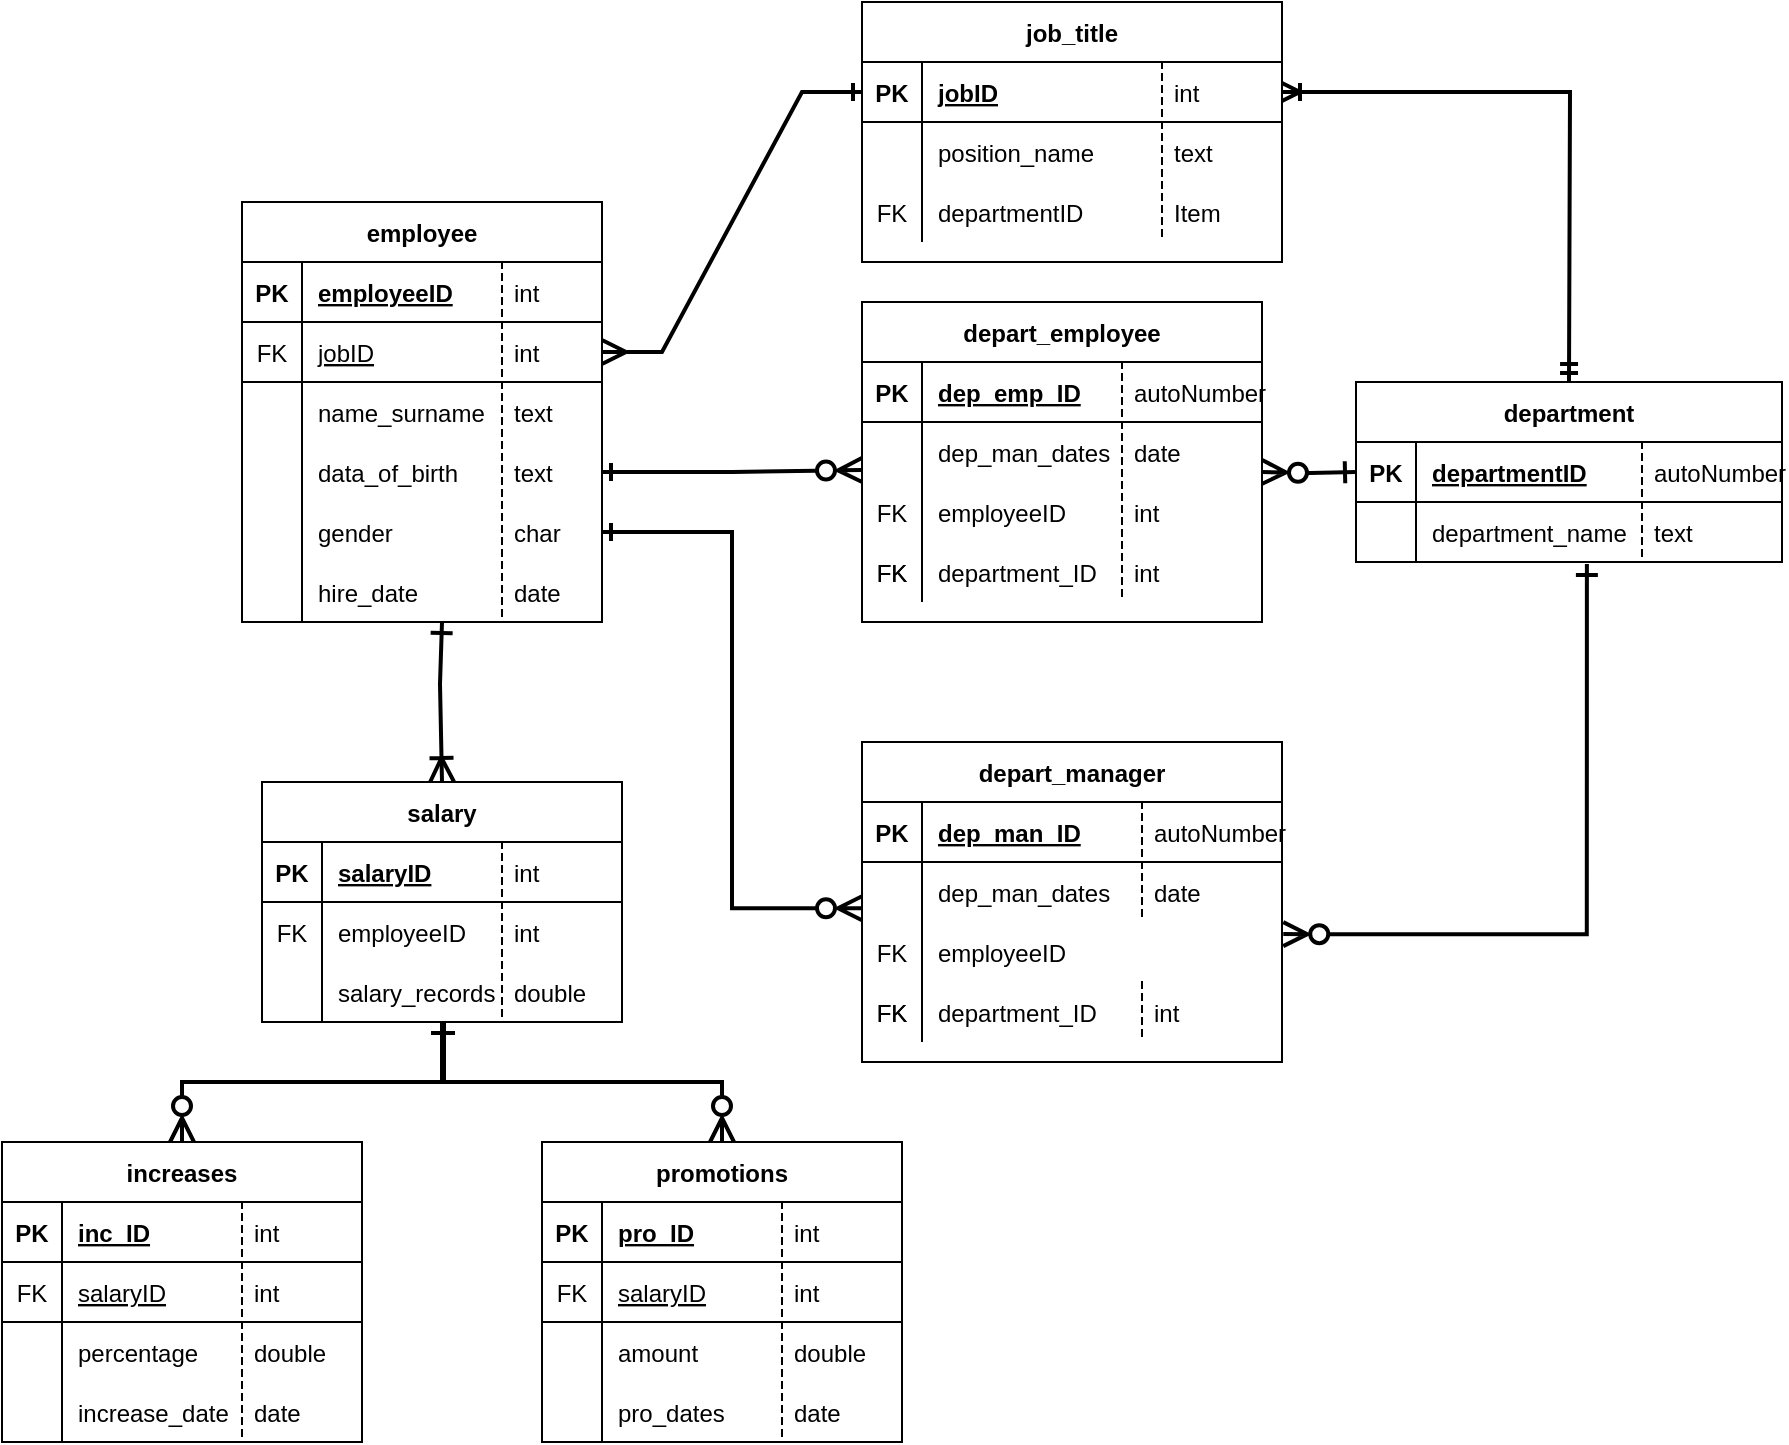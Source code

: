 <mxfile>
    <diagram id="n-MQ97pmm5PQN6BbaS0L" name="Page-1">
        <mxGraphModel dx="1883" dy="651" grid="1" gridSize="10" guides="1" tooltips="1" connect="1" arrows="1" fold="1" page="1" pageScale="1" pageWidth="827" pageHeight="1169" math="0" shadow="0">
            <root>
                <mxCell id="0"/>
                <mxCell id="1" parent="0"/>
                <mxCell id="utyhlfytZmCt74RXpOdd-1" value="department" style="shape=table;startSize=30;container=1;collapsible=1;childLayout=tableLayout;fixedRows=1;rowLines=0;fontStyle=1;align=center;resizeLast=1;" parent="1" vertex="1">
                    <mxGeometry x="637" y="340" width="213" height="90" as="geometry"/>
                </mxCell>
                <mxCell id="utyhlfytZmCt74RXpOdd-2" value="" style="shape=tableRow;horizontal=0;startSize=0;swimlaneHead=0;swimlaneBody=0;fillColor=none;collapsible=0;dropTarget=0;points=[[0,0.5],[1,0.5]];portConstraint=eastwest;top=0;left=0;right=0;bottom=1;" parent="utyhlfytZmCt74RXpOdd-1" vertex="1">
                    <mxGeometry y="30" width="213" height="30" as="geometry"/>
                </mxCell>
                <mxCell id="utyhlfytZmCt74RXpOdd-3" value="PK" style="shape=partialRectangle;connectable=0;fillColor=none;top=0;left=0;bottom=0;right=0;fontStyle=1;overflow=hidden;" parent="utyhlfytZmCt74RXpOdd-2" vertex="1">
                    <mxGeometry width="30" height="30" as="geometry">
                        <mxRectangle width="30" height="30" as="alternateBounds"/>
                    </mxGeometry>
                </mxCell>
                <mxCell id="utyhlfytZmCt74RXpOdd-4" value="departmentID" style="shape=partialRectangle;connectable=0;fillColor=none;top=0;left=0;bottom=0;right=0;align=left;spacingLeft=6;fontStyle=5;overflow=hidden;" parent="utyhlfytZmCt74RXpOdd-2" vertex="1">
                    <mxGeometry x="30" width="183" height="30" as="geometry">
                        <mxRectangle width="183" height="30" as="alternateBounds"/>
                    </mxGeometry>
                </mxCell>
                <mxCell id="utyhlfytZmCt74RXpOdd-5" value="" style="shape=tableRow;horizontal=0;startSize=0;swimlaneHead=0;swimlaneBody=0;fillColor=none;collapsible=0;dropTarget=0;points=[[0,0.5],[1,0.5]];portConstraint=eastwest;top=0;left=0;right=0;bottom=0;" parent="utyhlfytZmCt74RXpOdd-1" vertex="1">
                    <mxGeometry y="60" width="213" height="30" as="geometry"/>
                </mxCell>
                <mxCell id="utyhlfytZmCt74RXpOdd-6" value="" style="shape=partialRectangle;connectable=0;fillColor=none;top=0;left=0;bottom=0;right=0;editable=1;overflow=hidden;" parent="utyhlfytZmCt74RXpOdd-5" vertex="1">
                    <mxGeometry width="30" height="30" as="geometry">
                        <mxRectangle width="30" height="30" as="alternateBounds"/>
                    </mxGeometry>
                </mxCell>
                <mxCell id="utyhlfytZmCt74RXpOdd-7" value="department_name" style="shape=partialRectangle;connectable=0;fillColor=none;top=0;left=0;bottom=0;right=0;align=left;spacingLeft=6;overflow=hidden;" parent="utyhlfytZmCt74RXpOdd-5" vertex="1">
                    <mxGeometry x="30" width="183" height="30" as="geometry">
                        <mxRectangle width="183" height="30" as="alternateBounds"/>
                    </mxGeometry>
                </mxCell>
                <mxCell id="utyhlfytZmCt74RXpOdd-40" value="employee" style="shape=table;startSize=30;container=1;collapsible=1;childLayout=tableLayout;fixedRows=1;rowLines=0;fontStyle=1;align=center;resizeLast=1;" parent="1" vertex="1">
                    <mxGeometry x="80" y="250" width="180" height="210" as="geometry"/>
                </mxCell>
                <mxCell id="utyhlfytZmCt74RXpOdd-41" value="" style="shape=tableRow;horizontal=0;startSize=0;swimlaneHead=0;swimlaneBody=0;fillColor=none;collapsible=0;dropTarget=0;points=[[0,0.5],[1,0.5]];portConstraint=eastwest;top=0;left=0;right=0;bottom=1;" parent="utyhlfytZmCt74RXpOdd-40" vertex="1">
                    <mxGeometry y="30" width="180" height="30" as="geometry"/>
                </mxCell>
                <mxCell id="utyhlfytZmCt74RXpOdd-42" value="PK" style="shape=partialRectangle;connectable=0;fillColor=none;top=0;left=0;bottom=0;right=0;fontStyle=1;overflow=hidden;" parent="utyhlfytZmCt74RXpOdd-41" vertex="1">
                    <mxGeometry width="30" height="30" as="geometry">
                        <mxRectangle width="30" height="30" as="alternateBounds"/>
                    </mxGeometry>
                </mxCell>
                <mxCell id="utyhlfytZmCt74RXpOdd-43" value="employeeID" style="shape=partialRectangle;connectable=0;fillColor=none;top=0;left=0;bottom=0;right=0;align=left;spacingLeft=6;fontStyle=5;overflow=hidden;" parent="utyhlfytZmCt74RXpOdd-41" vertex="1">
                    <mxGeometry x="30" width="150" height="30" as="geometry">
                        <mxRectangle width="150" height="30" as="alternateBounds"/>
                    </mxGeometry>
                </mxCell>
                <mxCell id="utyhlfytZmCt74RXpOdd-89" value="" style="shape=tableRow;horizontal=0;startSize=0;swimlaneHead=0;swimlaneBody=0;fillColor=none;collapsible=0;dropTarget=0;points=[[0,0.5],[1,0.5]];portConstraint=eastwest;top=0;left=0;right=0;bottom=1;" parent="utyhlfytZmCt74RXpOdd-40" vertex="1">
                    <mxGeometry y="60" width="180" height="30" as="geometry"/>
                </mxCell>
                <mxCell id="utyhlfytZmCt74RXpOdd-90" value="FK" style="shape=partialRectangle;connectable=0;fillColor=none;top=0;left=0;bottom=0;right=0;fontStyle=0;overflow=hidden;strokeWidth=1;" parent="utyhlfytZmCt74RXpOdd-89" vertex="1">
                    <mxGeometry width="30" height="30" as="geometry">
                        <mxRectangle width="30" height="30" as="alternateBounds"/>
                    </mxGeometry>
                </mxCell>
                <mxCell id="utyhlfytZmCt74RXpOdd-91" value="jobID" style="shape=partialRectangle;connectable=0;fillColor=none;top=0;left=0;bottom=0;right=0;align=left;spacingLeft=6;fontStyle=4;overflow=hidden;" parent="utyhlfytZmCt74RXpOdd-89" vertex="1">
                    <mxGeometry x="30" width="150" height="30" as="geometry">
                        <mxRectangle width="150" height="30" as="alternateBounds"/>
                    </mxGeometry>
                </mxCell>
                <mxCell id="utyhlfytZmCt74RXpOdd-44" value="" style="shape=tableRow;horizontal=0;startSize=0;swimlaneHead=0;swimlaneBody=0;fillColor=none;collapsible=0;dropTarget=0;points=[[0,0.5],[1,0.5]];portConstraint=eastwest;top=0;left=0;right=0;bottom=0;" parent="utyhlfytZmCt74RXpOdd-40" vertex="1">
                    <mxGeometry y="90" width="180" height="30" as="geometry"/>
                </mxCell>
                <mxCell id="utyhlfytZmCt74RXpOdd-45" value="" style="shape=partialRectangle;connectable=0;fillColor=none;top=0;left=0;bottom=0;right=0;editable=1;overflow=hidden;" parent="utyhlfytZmCt74RXpOdd-44" vertex="1">
                    <mxGeometry width="30" height="30" as="geometry">
                        <mxRectangle width="30" height="30" as="alternateBounds"/>
                    </mxGeometry>
                </mxCell>
                <mxCell id="utyhlfytZmCt74RXpOdd-46" value="name_surname" style="shape=partialRectangle;connectable=0;fillColor=none;top=0;left=0;bottom=0;right=0;align=left;spacingLeft=6;overflow=hidden;" parent="utyhlfytZmCt74RXpOdd-44" vertex="1">
                    <mxGeometry x="30" width="150" height="30" as="geometry">
                        <mxRectangle width="150" height="30" as="alternateBounds"/>
                    </mxGeometry>
                </mxCell>
                <mxCell id="utyhlfytZmCt74RXpOdd-47" value="" style="shape=tableRow;horizontal=0;startSize=0;swimlaneHead=0;swimlaneBody=0;fillColor=none;collapsible=0;dropTarget=0;points=[[0,0.5],[1,0.5]];portConstraint=eastwest;top=0;left=0;right=0;bottom=0;" parent="utyhlfytZmCt74RXpOdd-40" vertex="1">
                    <mxGeometry y="120" width="180" height="30" as="geometry"/>
                </mxCell>
                <mxCell id="utyhlfytZmCt74RXpOdd-48" value="" style="shape=partialRectangle;connectable=0;fillColor=none;top=0;left=0;bottom=0;right=0;editable=1;overflow=hidden;" parent="utyhlfytZmCt74RXpOdd-47" vertex="1">
                    <mxGeometry width="30" height="30" as="geometry">
                        <mxRectangle width="30" height="30" as="alternateBounds"/>
                    </mxGeometry>
                </mxCell>
                <mxCell id="utyhlfytZmCt74RXpOdd-49" value="data_of_birth" style="shape=partialRectangle;connectable=0;fillColor=none;top=0;left=0;bottom=0;right=0;align=left;spacingLeft=6;overflow=hidden;" parent="utyhlfytZmCt74RXpOdd-47" vertex="1">
                    <mxGeometry x="30" width="150" height="30" as="geometry">
                        <mxRectangle width="150" height="30" as="alternateBounds"/>
                    </mxGeometry>
                </mxCell>
                <mxCell id="utyhlfytZmCt74RXpOdd-50" value="" style="shape=tableRow;horizontal=0;startSize=0;swimlaneHead=0;swimlaneBody=0;fillColor=none;collapsible=0;dropTarget=0;points=[[0,0.5],[1,0.5]];portConstraint=eastwest;top=0;left=0;right=0;bottom=0;" parent="utyhlfytZmCt74RXpOdd-40" vertex="1">
                    <mxGeometry y="150" width="180" height="30" as="geometry"/>
                </mxCell>
                <mxCell id="utyhlfytZmCt74RXpOdd-51" value="" style="shape=partialRectangle;connectable=0;fillColor=none;top=0;left=0;bottom=0;right=0;editable=1;overflow=hidden;" parent="utyhlfytZmCt74RXpOdd-50" vertex="1">
                    <mxGeometry width="30" height="30" as="geometry">
                        <mxRectangle width="30" height="30" as="alternateBounds"/>
                    </mxGeometry>
                </mxCell>
                <mxCell id="utyhlfytZmCt74RXpOdd-52" value="gender" style="shape=partialRectangle;connectable=0;fillColor=none;top=0;left=0;bottom=0;right=0;align=left;spacingLeft=6;overflow=hidden;" parent="utyhlfytZmCt74RXpOdd-50" vertex="1">
                    <mxGeometry x="30" width="150" height="30" as="geometry">
                        <mxRectangle width="150" height="30" as="alternateBounds"/>
                    </mxGeometry>
                </mxCell>
                <mxCell id="utyhlfytZmCt74RXpOdd-71" value="" style="shape=tableRow;horizontal=0;startSize=0;swimlaneHead=0;swimlaneBody=0;fillColor=none;collapsible=0;dropTarget=0;points=[[0,0.5],[1,0.5]];portConstraint=eastwest;top=0;left=0;right=0;bottom=0;" parent="utyhlfytZmCt74RXpOdd-40" vertex="1">
                    <mxGeometry y="180" width="180" height="30" as="geometry"/>
                </mxCell>
                <mxCell id="utyhlfytZmCt74RXpOdd-72" value="" style="shape=partialRectangle;connectable=0;fillColor=none;top=0;left=0;bottom=0;right=0;editable=1;overflow=hidden;" parent="utyhlfytZmCt74RXpOdd-71" vertex="1">
                    <mxGeometry width="30" height="30" as="geometry">
                        <mxRectangle width="30" height="30" as="alternateBounds"/>
                    </mxGeometry>
                </mxCell>
                <mxCell id="utyhlfytZmCt74RXpOdd-73" value="hire_date" style="shape=partialRectangle;connectable=0;fillColor=none;top=0;left=0;bottom=0;right=0;align=left;spacingLeft=6;overflow=hidden;" parent="utyhlfytZmCt74RXpOdd-71" vertex="1">
                    <mxGeometry x="30" width="150" height="30" as="geometry">
                        <mxRectangle width="150" height="30" as="alternateBounds"/>
                    </mxGeometry>
                </mxCell>
                <mxCell id="utyhlfytZmCt74RXpOdd-53" value="job_title" style="shape=table;startSize=30;container=1;collapsible=1;childLayout=tableLayout;fixedRows=1;rowLines=0;fontStyle=1;align=center;resizeLast=1;" parent="1" vertex="1">
                    <mxGeometry x="390" y="150" width="210" height="130" as="geometry"/>
                </mxCell>
                <mxCell id="utyhlfytZmCt74RXpOdd-54" value="" style="shape=tableRow;horizontal=0;startSize=0;swimlaneHead=0;swimlaneBody=0;fillColor=none;collapsible=0;dropTarget=0;points=[[0,0.5],[1,0.5]];portConstraint=eastwest;top=0;left=0;right=0;bottom=1;" parent="utyhlfytZmCt74RXpOdd-53" vertex="1">
                    <mxGeometry y="30" width="210" height="30" as="geometry"/>
                </mxCell>
                <mxCell id="utyhlfytZmCt74RXpOdd-55" value="PK" style="shape=partialRectangle;connectable=0;fillColor=none;top=0;left=0;bottom=0;right=0;fontStyle=1;overflow=hidden;" parent="utyhlfytZmCt74RXpOdd-54" vertex="1">
                    <mxGeometry width="30" height="30" as="geometry">
                        <mxRectangle width="30" height="30" as="alternateBounds"/>
                    </mxGeometry>
                </mxCell>
                <mxCell id="utyhlfytZmCt74RXpOdd-56" value="jobID" style="shape=partialRectangle;connectable=0;fillColor=none;top=0;left=0;bottom=0;right=0;align=left;spacingLeft=6;fontStyle=5;overflow=hidden;" parent="utyhlfytZmCt74RXpOdd-54" vertex="1">
                    <mxGeometry x="30" width="180" height="30" as="geometry">
                        <mxRectangle width="180" height="30" as="alternateBounds"/>
                    </mxGeometry>
                </mxCell>
                <mxCell id="utyhlfytZmCt74RXpOdd-57" value="" style="shape=tableRow;horizontal=0;startSize=0;swimlaneHead=0;swimlaneBody=0;fillColor=none;collapsible=0;dropTarget=0;points=[[0,0.5],[1,0.5]];portConstraint=eastwest;top=0;left=0;right=0;bottom=0;" parent="utyhlfytZmCt74RXpOdd-53" vertex="1">
                    <mxGeometry y="60" width="210" height="30" as="geometry"/>
                </mxCell>
                <mxCell id="utyhlfytZmCt74RXpOdd-58" value="" style="shape=partialRectangle;connectable=0;fillColor=none;top=0;left=0;bottom=0;right=0;editable=1;overflow=hidden;" parent="utyhlfytZmCt74RXpOdd-57" vertex="1">
                    <mxGeometry width="30" height="30" as="geometry">
                        <mxRectangle width="30" height="30" as="alternateBounds"/>
                    </mxGeometry>
                </mxCell>
                <mxCell id="utyhlfytZmCt74RXpOdd-59" value="position_name" style="shape=partialRectangle;connectable=0;fillColor=none;top=0;left=0;bottom=0;right=0;align=left;spacingLeft=6;overflow=hidden;" parent="utyhlfytZmCt74RXpOdd-57" vertex="1">
                    <mxGeometry x="30" width="180" height="30" as="geometry">
                        <mxRectangle width="180" height="30" as="alternateBounds"/>
                    </mxGeometry>
                </mxCell>
                <mxCell id="33" value="" style="shape=partialRectangle;collapsible=0;dropTarget=0;pointerEvents=0;fillColor=none;top=0;left=0;bottom=0;right=0;points=[[0,0.5],[1,0.5]];portConstraint=eastwest;" vertex="1" parent="utyhlfytZmCt74RXpOdd-53">
                    <mxGeometry y="90" width="210" height="30" as="geometry"/>
                </mxCell>
                <mxCell id="34" value="FK" style="shape=partialRectangle;connectable=0;fillColor=none;top=0;left=0;bottom=0;right=0;fontStyle=0;overflow=hidden;" vertex="1" parent="33">
                    <mxGeometry width="30" height="30" as="geometry">
                        <mxRectangle width="30" height="30" as="alternateBounds"/>
                    </mxGeometry>
                </mxCell>
                <mxCell id="35" value="departmentID" style="shape=partialRectangle;connectable=0;fillColor=none;top=0;left=0;bottom=0;right=0;align=left;spacingLeft=6;fontStyle=0;overflow=hidden;" vertex="1" parent="33">
                    <mxGeometry x="30" width="180" height="30" as="geometry">
                        <mxRectangle width="180" height="30" as="alternateBounds"/>
                    </mxGeometry>
                </mxCell>
                <mxCell id="utyhlfytZmCt74RXpOdd-87" value="" style="edgeStyle=entityRelationEdgeStyle;fontSize=12;html=1;endArrow=ERmany;rounded=0;exitX=0;exitY=0.5;exitDx=0;exitDy=0;strokeWidth=2;endSize=9;entryX=1;entryY=0.5;entryDx=0;entryDy=0;startArrow=ERone;startFill=0;" parent="1" source="utyhlfytZmCt74RXpOdd-54" target="utyhlfytZmCt74RXpOdd-89" edge="1">
                    <mxGeometry width="100" height="100" relative="1" as="geometry">
                        <mxPoint x="290" y="480" as="sourcePoint"/>
                        <mxPoint x="370" y="420" as="targetPoint"/>
                    </mxGeometry>
                </mxCell>
                <mxCell id="utyhlfytZmCt74RXpOdd-95" style="edgeStyle=orthogonalEdgeStyle;rounded=0;orthogonalLoop=1;jettySize=auto;html=1;exitX=1.003;exitY=0.202;exitDx=0;exitDy=0;entryX=0.542;entryY=1.033;entryDx=0;entryDy=0;entryPerimeter=0;strokeWidth=2;startArrow=ERzeroToMany;startFill=0;endArrow=ERone;endFill=0;endSize=8;targetPerimeterSpacing=4;sourcePerimeterSpacing=3;startSize=9;exitPerimeter=0;" parent="1" source="utyhlfytZmCt74RXpOdd-37" target="utyhlfytZmCt74RXpOdd-5" edge="1">
                    <mxGeometry relative="1" as="geometry">
                        <mxPoint x="600.0" y="625" as="sourcePoint"/>
                    </mxGeometry>
                </mxCell>
                <mxCell id="utyhlfytZmCt74RXpOdd-96" style="edgeStyle=orthogonalEdgeStyle;rounded=0;orthogonalLoop=1;jettySize=auto;html=1;exitX=1;exitY=0.5;exitDx=0;exitDy=0;entryX=0;entryY=0.771;entryDx=0;entryDy=0;strokeWidth=2;startArrow=ERone;startFill=0;endArrow=ERzeroToMany;endFill=0;endSize=9;entryPerimeter=0;" parent="1" source="utyhlfytZmCt74RXpOdd-50" target="utyhlfytZmCt74RXpOdd-31" edge="1">
                    <mxGeometry relative="1" as="geometry">
                        <mxPoint x="390" y="625" as="targetPoint"/>
                    </mxGeometry>
                </mxCell>
                <mxCell id="utyhlfytZmCt74RXpOdd-97" value="" style="group" parent="1" vertex="1" connectable="0">
                    <mxGeometry x="390" y="520" width="210" height="190" as="geometry"/>
                </mxCell>
                <mxCell id="utyhlfytZmCt74RXpOdd-27" value="depart_manager" style="shape=table;startSize=30;container=1;collapsible=1;childLayout=tableLayout;fixedRows=1;rowLines=0;fontStyle=1;align=center;resizeLast=1;" parent="utyhlfytZmCt74RXpOdd-97" vertex="1">
                    <mxGeometry width="210" height="160" as="geometry"/>
                </mxCell>
                <mxCell id="utyhlfytZmCt74RXpOdd-28" value="" style="shape=tableRow;horizontal=0;startSize=0;swimlaneHead=0;swimlaneBody=0;fillColor=none;collapsible=0;dropTarget=0;points=[[0,0.5],[1,0.5]];portConstraint=eastwest;top=0;left=0;right=0;bottom=1;" parent="utyhlfytZmCt74RXpOdd-27" vertex="1">
                    <mxGeometry y="30" width="210" height="30" as="geometry"/>
                </mxCell>
                <mxCell id="utyhlfytZmCt74RXpOdd-29" value="PK" style="shape=partialRectangle;connectable=0;fillColor=none;top=0;left=0;bottom=0;right=0;fontStyle=1;overflow=hidden;" parent="utyhlfytZmCt74RXpOdd-28" vertex="1">
                    <mxGeometry width="30" height="30" as="geometry">
                        <mxRectangle width="30" height="30" as="alternateBounds"/>
                    </mxGeometry>
                </mxCell>
                <mxCell id="utyhlfytZmCt74RXpOdd-30" value="dep_man_ID" style="shape=partialRectangle;connectable=0;fillColor=none;top=0;left=0;bottom=0;right=0;align=left;spacingLeft=6;fontStyle=5;overflow=hidden;" parent="utyhlfytZmCt74RXpOdd-28" vertex="1">
                    <mxGeometry x="30" width="180" height="30" as="geometry">
                        <mxRectangle width="180" height="30" as="alternateBounds"/>
                    </mxGeometry>
                </mxCell>
                <mxCell id="utyhlfytZmCt74RXpOdd-31" value="" style="shape=tableRow;horizontal=0;startSize=0;swimlaneHead=0;swimlaneBody=0;fillColor=none;collapsible=0;dropTarget=0;points=[[0,0.5],[1,0.5]];portConstraint=eastwest;top=0;left=0;right=0;bottom=0;" parent="utyhlfytZmCt74RXpOdd-27" vertex="1">
                    <mxGeometry y="60" width="210" height="30" as="geometry"/>
                </mxCell>
                <mxCell id="utyhlfytZmCt74RXpOdd-32" value="" style="shape=partialRectangle;connectable=0;fillColor=none;top=0;left=0;bottom=0;right=0;editable=1;overflow=hidden;" parent="utyhlfytZmCt74RXpOdd-31" vertex="1">
                    <mxGeometry width="30" height="30" as="geometry">
                        <mxRectangle width="30" height="30" as="alternateBounds"/>
                    </mxGeometry>
                </mxCell>
                <mxCell id="utyhlfytZmCt74RXpOdd-33" value="dep_man_dates" style="shape=partialRectangle;connectable=0;fillColor=none;top=0;left=0;bottom=0;right=0;align=left;spacingLeft=6;overflow=hidden;" parent="utyhlfytZmCt74RXpOdd-31" vertex="1">
                    <mxGeometry x="30" width="180" height="30" as="geometry">
                        <mxRectangle width="180" height="30" as="alternateBounds"/>
                    </mxGeometry>
                </mxCell>
                <mxCell id="utyhlfytZmCt74RXpOdd-37" value="" style="shape=tableRow;horizontal=0;startSize=0;swimlaneHead=0;swimlaneBody=0;fillColor=none;collapsible=0;dropTarget=0;points=[[0,0.5],[1,0.5]];portConstraint=eastwest;top=0;left=0;right=0;bottom=0;" parent="utyhlfytZmCt74RXpOdd-27" vertex="1">
                    <mxGeometry y="90" width="210" height="30" as="geometry"/>
                </mxCell>
                <mxCell id="utyhlfytZmCt74RXpOdd-38" value="" style="shape=partialRectangle;connectable=0;fillColor=none;top=0;left=0;bottom=0;right=0;editable=1;overflow=hidden;" parent="utyhlfytZmCt74RXpOdd-37" vertex="1">
                    <mxGeometry width="30" height="30" as="geometry">
                        <mxRectangle width="30" height="30" as="alternateBounds"/>
                    </mxGeometry>
                </mxCell>
                <mxCell id="utyhlfytZmCt74RXpOdd-39" value="employeeID" style="shape=partialRectangle;connectable=0;fillColor=none;top=0;left=0;bottom=0;right=0;align=left;spacingLeft=6;overflow=hidden;" parent="utyhlfytZmCt74RXpOdd-37" vertex="1">
                    <mxGeometry x="30" width="180" height="30" as="geometry">
                        <mxRectangle width="180" height="30" as="alternateBounds"/>
                    </mxGeometry>
                </mxCell>
                <mxCell id="utyhlfytZmCt74RXpOdd-79" value="" style="shape=tableRow;horizontal=0;startSize=0;swimlaneHead=0;swimlaneBody=0;fillColor=none;collapsible=0;dropTarget=0;points=[[0,0.5],[1,0.5]];portConstraint=eastwest;top=0;left=0;right=0;bottom=0;" parent="utyhlfytZmCt74RXpOdd-27" vertex="1">
                    <mxGeometry y="120" width="210" height="30" as="geometry"/>
                </mxCell>
                <mxCell id="utyhlfytZmCt74RXpOdd-80" value="FK" style="shape=partialRectangle;connectable=0;fillColor=none;top=0;left=0;bottom=0;right=0;fontStyle=0;overflow=hidden;" parent="utyhlfytZmCt74RXpOdd-79" vertex="1">
                    <mxGeometry width="30" height="30" as="geometry">
                        <mxRectangle width="30" height="30" as="alternateBounds"/>
                    </mxGeometry>
                </mxCell>
                <mxCell id="utyhlfytZmCt74RXpOdd-81" value="department_ID" style="shape=partialRectangle;connectable=0;fillColor=none;top=0;left=0;bottom=0;right=0;align=left;spacingLeft=6;fontStyle=0;overflow=hidden;" parent="utyhlfytZmCt74RXpOdd-79" vertex="1">
                    <mxGeometry x="30" width="180" height="30" as="geometry">
                        <mxRectangle width="180" height="30" as="alternateBounds"/>
                    </mxGeometry>
                </mxCell>
                <mxCell id="utyhlfytZmCt74RXpOdd-82" value="FK" style="shape=partialRectangle;connectable=0;fillColor=none;top=0;left=0;bottom=0;right=0;fontStyle=0;overflow=hidden;" parent="utyhlfytZmCt74RXpOdd-97" vertex="1">
                    <mxGeometry y="120" width="30" height="30" as="geometry">
                        <mxRectangle width="30" height="30" as="alternateBounds"/>
                    </mxGeometry>
                </mxCell>
                <mxCell id="utyhlfytZmCt74RXpOdd-83" value="FK" style="shape=partialRectangle;connectable=0;fillColor=none;top=0;left=0;bottom=0;right=0;fontStyle=0;overflow=hidden;" parent="utyhlfytZmCt74RXpOdd-97" vertex="1">
                    <mxGeometry y="90" width="30" height="30" as="geometry">
                        <mxRectangle width="30" height="30" as="alternateBounds"/>
                    </mxGeometry>
                </mxCell>
                <mxCell id="56" value="date" style="shape=partialRectangle;fillColor=none;align=left;verticalAlign=middle;strokeColor=none;spacingLeft=34;rotatable=0;points=[[0,0.5],[1,0.5]];portConstraint=eastwest;dropTarget=0;" vertex="1" parent="utyhlfytZmCt74RXpOdd-97">
                    <mxGeometry x="110" y="60" width="90" height="30" as="geometry"/>
                </mxCell>
                <mxCell id="57" value="" style="shape=partialRectangle;top=0;left=0;bottom=0;fillColor=none;stokeWidth=1;dashed=1;align=left;verticalAlign=middle;spacingLeft=4;spacingRight=4;overflow=hidden;rotatable=0;points=[];portConstraint=eastwest;part=1;" vertex="1" connectable="0" parent="56">
                    <mxGeometry width="30" height="30" as="geometry"/>
                </mxCell>
                <mxCell id="60" value="int" style="shape=partialRectangle;fillColor=none;align=left;verticalAlign=middle;strokeColor=none;spacingLeft=34;rotatable=0;points=[[0,0.5],[1,0.5]];portConstraint=eastwest;dropTarget=0;" vertex="1" parent="utyhlfytZmCt74RXpOdd-97">
                    <mxGeometry x="110" y="120" width="90" height="30" as="geometry"/>
                </mxCell>
                <mxCell id="61" value="" style="shape=partialRectangle;top=0;left=0;bottom=0;fillColor=none;stokeWidth=1;dashed=1;align=left;verticalAlign=middle;spacingLeft=4;spacingRight=4;overflow=hidden;rotatable=0;points=[];portConstraint=eastwest;part=1;" vertex="1" connectable="0" parent="60">
                    <mxGeometry width="30" height="30" as="geometry"/>
                </mxCell>
                <mxCell id="54" value="autoNumber" style="shape=partialRectangle;fillColor=none;align=left;verticalAlign=middle;strokeColor=none;spacingLeft=34;rotatable=0;points=[[0,0.5],[1,0.5]];portConstraint=eastwest;dropTarget=0;" vertex="1" parent="utyhlfytZmCt74RXpOdd-97">
                    <mxGeometry x="110" y="30" width="90" height="30" as="geometry"/>
                </mxCell>
                <mxCell id="55" value="" style="shape=partialRectangle;top=0;left=0;bottom=0;fillColor=none;stokeWidth=1;dashed=1;align=left;verticalAlign=middle;spacingLeft=4;spacingRight=4;overflow=hidden;rotatable=0;points=[];portConstraint=eastwest;part=1;" vertex="1" connectable="0" parent="54">
                    <mxGeometry width="30" height="30" as="geometry"/>
                </mxCell>
                <mxCell id="utyhlfytZmCt74RXpOdd-102" value="salary" style="shape=table;startSize=30;container=1;collapsible=1;childLayout=tableLayout;fixedRows=1;rowLines=0;fontStyle=1;align=center;resizeLast=1;" parent="1" vertex="1">
                    <mxGeometry x="90" y="540" width="180" height="120" as="geometry"/>
                </mxCell>
                <mxCell id="utyhlfytZmCt74RXpOdd-103" value="" style="shape=tableRow;horizontal=0;startSize=0;swimlaneHead=0;swimlaneBody=0;fillColor=none;collapsible=0;dropTarget=0;points=[[0,0.5],[1,0.5]];portConstraint=eastwest;top=0;left=0;right=0;bottom=1;" parent="utyhlfytZmCt74RXpOdd-102" vertex="1">
                    <mxGeometry y="30" width="180" height="30" as="geometry"/>
                </mxCell>
                <mxCell id="utyhlfytZmCt74RXpOdd-104" value="PK" style="shape=partialRectangle;connectable=0;fillColor=none;top=0;left=0;bottom=0;right=0;fontStyle=1;overflow=hidden;" parent="utyhlfytZmCt74RXpOdd-103" vertex="1">
                    <mxGeometry width="30" height="30" as="geometry">
                        <mxRectangle width="30" height="30" as="alternateBounds"/>
                    </mxGeometry>
                </mxCell>
                <mxCell id="utyhlfytZmCt74RXpOdd-105" value="salaryID" style="shape=partialRectangle;connectable=0;fillColor=none;top=0;left=0;bottom=0;right=0;align=left;spacingLeft=6;fontStyle=5;overflow=hidden;" parent="utyhlfytZmCt74RXpOdd-103" vertex="1">
                    <mxGeometry x="30" width="150" height="30" as="geometry">
                        <mxRectangle width="150" height="30" as="alternateBounds"/>
                    </mxGeometry>
                </mxCell>
                <mxCell id="48NHSg1GaEveMZgFuzJw-2" value="" style="shape=tableRow;horizontal=0;startSize=0;swimlaneHead=0;swimlaneBody=0;fillColor=none;collapsible=0;dropTarget=0;points=[[0,0.5],[1,0.5]];portConstraint=eastwest;top=0;left=0;right=0;bottom=0;strokeWidth=1;" parent="utyhlfytZmCt74RXpOdd-102" vertex="1">
                    <mxGeometry y="60" width="180" height="30" as="geometry"/>
                </mxCell>
                <mxCell id="48NHSg1GaEveMZgFuzJw-3" value="FK" style="shape=partialRectangle;connectable=0;fillColor=none;top=0;left=0;bottom=0;right=0;fontStyle=0;overflow=hidden;strokeWidth=1;" parent="48NHSg1GaEveMZgFuzJw-2" vertex="1">
                    <mxGeometry width="30" height="30" as="geometry">
                        <mxRectangle width="30" height="30" as="alternateBounds"/>
                    </mxGeometry>
                </mxCell>
                <mxCell id="48NHSg1GaEveMZgFuzJw-4" value="employeeID" style="shape=partialRectangle;connectable=0;fillColor=none;top=0;left=0;bottom=0;right=0;align=left;spacingLeft=6;fontStyle=0;overflow=hidden;strokeWidth=1;" parent="48NHSg1GaEveMZgFuzJw-2" vertex="1">
                    <mxGeometry x="30" width="150" height="30" as="geometry">
                        <mxRectangle width="150" height="30" as="alternateBounds"/>
                    </mxGeometry>
                </mxCell>
                <mxCell id="utyhlfytZmCt74RXpOdd-106" value="" style="shape=tableRow;horizontal=0;startSize=0;swimlaneHead=0;swimlaneBody=0;fillColor=none;collapsible=0;dropTarget=0;points=[[0,0.5],[1,0.5]];portConstraint=eastwest;top=0;left=0;right=0;bottom=0;" parent="utyhlfytZmCt74RXpOdd-102" vertex="1">
                    <mxGeometry y="90" width="180" height="30" as="geometry"/>
                </mxCell>
                <mxCell id="utyhlfytZmCt74RXpOdd-107" value="" style="shape=partialRectangle;connectable=0;fillColor=none;top=0;left=0;bottom=0;right=0;editable=1;overflow=hidden;" parent="utyhlfytZmCt74RXpOdd-106" vertex="1">
                    <mxGeometry width="30" height="30" as="geometry">
                        <mxRectangle width="30" height="30" as="alternateBounds"/>
                    </mxGeometry>
                </mxCell>
                <mxCell id="utyhlfytZmCt74RXpOdd-108" value="salary_records" style="shape=partialRectangle;connectable=0;fillColor=none;top=0;left=0;bottom=0;right=0;align=left;spacingLeft=6;overflow=hidden;" parent="utyhlfytZmCt74RXpOdd-106" vertex="1">
                    <mxGeometry x="30" width="150" height="30" as="geometry">
                        <mxRectangle width="150" height="30" as="alternateBounds"/>
                    </mxGeometry>
                </mxCell>
                <mxCell id="utyhlfytZmCt74RXpOdd-109" value="increases" style="shape=table;startSize=30;container=1;collapsible=1;childLayout=tableLayout;fixedRows=1;rowLines=0;fontStyle=1;align=center;resizeLast=1;" parent="1" vertex="1">
                    <mxGeometry x="-40" y="720" width="180" height="150" as="geometry"/>
                </mxCell>
                <mxCell id="utyhlfytZmCt74RXpOdd-128" value="" style="shape=tableRow;horizontal=0;startSize=0;swimlaneHead=0;swimlaneBody=0;fillColor=none;collapsible=0;dropTarget=0;points=[[0,0.5],[1,0.5]];portConstraint=eastwest;top=0;left=0;right=0;bottom=1;strokeWidth=1;" parent="utyhlfytZmCt74RXpOdd-109" vertex="1">
                    <mxGeometry y="30" width="180" height="30" as="geometry"/>
                </mxCell>
                <mxCell id="utyhlfytZmCt74RXpOdd-129" value="PK" style="shape=partialRectangle;connectable=0;fillColor=none;top=0;left=0;bottom=0;right=0;fontStyle=1;overflow=hidden;strokeWidth=1;" parent="utyhlfytZmCt74RXpOdd-128" vertex="1">
                    <mxGeometry width="30" height="30" as="geometry">
                        <mxRectangle width="30" height="30" as="alternateBounds"/>
                    </mxGeometry>
                </mxCell>
                <mxCell id="utyhlfytZmCt74RXpOdd-130" value="inc_ID" style="shape=partialRectangle;connectable=0;fillColor=none;top=0;left=0;bottom=0;right=0;align=left;spacingLeft=6;fontStyle=5;overflow=hidden;strokeWidth=1;" parent="utyhlfytZmCt74RXpOdd-128" vertex="1">
                    <mxGeometry x="30" width="150" height="30" as="geometry">
                        <mxRectangle width="150" height="30" as="alternateBounds"/>
                    </mxGeometry>
                </mxCell>
                <mxCell id="utyhlfytZmCt74RXpOdd-110" value="" style="shape=tableRow;horizontal=0;startSize=0;swimlaneHead=0;swimlaneBody=0;fillColor=none;collapsible=0;dropTarget=0;points=[[0,0.5],[1,0.5]];portConstraint=eastwest;top=0;left=0;right=0;bottom=1;" parent="utyhlfytZmCt74RXpOdd-109" vertex="1">
                    <mxGeometry y="60" width="180" height="30" as="geometry"/>
                </mxCell>
                <mxCell id="utyhlfytZmCt74RXpOdd-111" value="FK" style="shape=partialRectangle;connectable=0;fillColor=none;top=0;left=0;bottom=0;right=0;fontStyle=0;overflow=hidden;" parent="utyhlfytZmCt74RXpOdd-110" vertex="1">
                    <mxGeometry width="30" height="30" as="geometry">
                        <mxRectangle width="30" height="30" as="alternateBounds"/>
                    </mxGeometry>
                </mxCell>
                <mxCell id="utyhlfytZmCt74RXpOdd-112" value="salaryID" style="shape=partialRectangle;connectable=0;fillColor=none;top=0;left=0;bottom=0;right=0;align=left;spacingLeft=6;fontStyle=4;overflow=hidden;" parent="utyhlfytZmCt74RXpOdd-110" vertex="1">
                    <mxGeometry x="30" width="150" height="30" as="geometry">
                        <mxRectangle width="150" height="30" as="alternateBounds"/>
                    </mxGeometry>
                </mxCell>
                <mxCell id="48NHSg1GaEveMZgFuzJw-5" value="" style="shape=tableRow;horizontal=0;startSize=0;swimlaneHead=0;swimlaneBody=0;fillColor=none;collapsible=0;dropTarget=0;points=[[0,0.5],[1,0.5]];portConstraint=eastwest;top=0;left=0;right=0;bottom=0;strokeWidth=1;" parent="utyhlfytZmCt74RXpOdd-109" vertex="1">
                    <mxGeometry y="90" width="180" height="30" as="geometry"/>
                </mxCell>
                <mxCell id="48NHSg1GaEveMZgFuzJw-6" value="" style="shape=partialRectangle;connectable=0;fillColor=none;top=0;left=0;bottom=0;right=0;editable=1;overflow=hidden;strokeWidth=1;" parent="48NHSg1GaEveMZgFuzJw-5" vertex="1">
                    <mxGeometry width="30" height="30" as="geometry">
                        <mxRectangle width="30" height="30" as="alternateBounds"/>
                    </mxGeometry>
                </mxCell>
                <mxCell id="48NHSg1GaEveMZgFuzJw-7" value="percentage" style="shape=partialRectangle;connectable=0;fillColor=none;top=0;left=0;bottom=0;right=0;align=left;spacingLeft=6;overflow=hidden;strokeWidth=1;" parent="48NHSg1GaEveMZgFuzJw-5" vertex="1">
                    <mxGeometry x="30" width="150" height="30" as="geometry">
                        <mxRectangle width="150" height="30" as="alternateBounds"/>
                    </mxGeometry>
                </mxCell>
                <mxCell id="utyhlfytZmCt74RXpOdd-113" value="" style="shape=tableRow;horizontal=0;startSize=0;swimlaneHead=0;swimlaneBody=0;fillColor=none;collapsible=0;dropTarget=0;points=[[0,0.5],[1,0.5]];portConstraint=eastwest;top=0;left=0;right=0;bottom=0;" parent="utyhlfytZmCt74RXpOdd-109" vertex="1">
                    <mxGeometry y="120" width="180" height="30" as="geometry"/>
                </mxCell>
                <mxCell id="utyhlfytZmCt74RXpOdd-114" value="" style="shape=partialRectangle;connectable=0;fillColor=none;top=0;left=0;bottom=0;right=0;editable=1;overflow=hidden;" parent="utyhlfytZmCt74RXpOdd-113" vertex="1">
                    <mxGeometry width="30" height="30" as="geometry">
                        <mxRectangle width="30" height="30" as="alternateBounds"/>
                    </mxGeometry>
                </mxCell>
                <mxCell id="utyhlfytZmCt74RXpOdd-115" value="increase_date" style="shape=partialRectangle;connectable=0;fillColor=none;top=0;left=0;bottom=0;right=0;align=left;spacingLeft=6;overflow=hidden;" parent="utyhlfytZmCt74RXpOdd-113" vertex="1">
                    <mxGeometry x="30" width="150" height="30" as="geometry">
                        <mxRectangle width="150" height="30" as="alternateBounds"/>
                    </mxGeometry>
                </mxCell>
                <mxCell id="utyhlfytZmCt74RXpOdd-116" value="promotions" style="shape=table;startSize=30;container=1;collapsible=1;childLayout=tableLayout;fixedRows=1;rowLines=0;fontStyle=1;align=center;resizeLast=1;" parent="1" vertex="1">
                    <mxGeometry x="230" y="720" width="180" height="150" as="geometry"/>
                </mxCell>
                <mxCell id="utyhlfytZmCt74RXpOdd-131" value="" style="shape=tableRow;horizontal=0;startSize=0;swimlaneHead=0;swimlaneBody=0;fillColor=none;collapsible=0;dropTarget=0;points=[[0,0.5],[1,0.5]];portConstraint=eastwest;top=0;left=0;right=0;bottom=1;strokeWidth=1;" parent="utyhlfytZmCt74RXpOdd-116" vertex="1">
                    <mxGeometry y="30" width="180" height="30" as="geometry"/>
                </mxCell>
                <mxCell id="utyhlfytZmCt74RXpOdd-132" value="PK" style="shape=partialRectangle;connectable=0;fillColor=none;top=0;left=0;bottom=0;right=0;fontStyle=1;overflow=hidden;strokeWidth=1;" parent="utyhlfytZmCt74RXpOdd-131" vertex="1">
                    <mxGeometry width="30" height="30" as="geometry">
                        <mxRectangle width="30" height="30" as="alternateBounds"/>
                    </mxGeometry>
                </mxCell>
                <mxCell id="utyhlfytZmCt74RXpOdd-133" value="pro_ID" style="shape=partialRectangle;connectable=0;fillColor=none;top=0;left=0;bottom=0;right=0;align=left;spacingLeft=6;fontStyle=5;overflow=hidden;strokeWidth=1;" parent="utyhlfytZmCt74RXpOdd-131" vertex="1">
                    <mxGeometry x="30" width="150" height="30" as="geometry">
                        <mxRectangle width="150" height="30" as="alternateBounds"/>
                    </mxGeometry>
                </mxCell>
                <mxCell id="utyhlfytZmCt74RXpOdd-117" value="" style="shape=tableRow;horizontal=0;startSize=0;swimlaneHead=0;swimlaneBody=0;fillColor=none;collapsible=0;dropTarget=0;points=[[0,0.5],[1,0.5]];portConstraint=eastwest;top=0;left=0;right=0;bottom=1;" parent="utyhlfytZmCt74RXpOdd-116" vertex="1">
                    <mxGeometry y="60" width="180" height="30" as="geometry"/>
                </mxCell>
                <mxCell id="utyhlfytZmCt74RXpOdd-118" value="FK" style="shape=partialRectangle;connectable=0;fillColor=none;top=0;left=0;bottom=0;right=0;fontStyle=0;overflow=hidden;" parent="utyhlfytZmCt74RXpOdd-117" vertex="1">
                    <mxGeometry width="30" height="30" as="geometry">
                        <mxRectangle width="30" height="30" as="alternateBounds"/>
                    </mxGeometry>
                </mxCell>
                <mxCell id="utyhlfytZmCt74RXpOdd-119" value="salaryID" style="shape=partialRectangle;connectable=0;fillColor=none;top=0;left=0;bottom=0;right=0;align=left;spacingLeft=6;fontStyle=4;overflow=hidden;" parent="utyhlfytZmCt74RXpOdd-117" vertex="1">
                    <mxGeometry x="30" width="150" height="30" as="geometry">
                        <mxRectangle width="150" height="30" as="alternateBounds"/>
                    </mxGeometry>
                </mxCell>
                <mxCell id="48NHSg1GaEveMZgFuzJw-8" value="" style="shape=tableRow;horizontal=0;startSize=0;swimlaneHead=0;swimlaneBody=0;fillColor=none;collapsible=0;dropTarget=0;points=[[0,0.5],[1,0.5]];portConstraint=eastwest;top=0;left=0;right=0;bottom=0;strokeWidth=1;" parent="utyhlfytZmCt74RXpOdd-116" vertex="1">
                    <mxGeometry y="90" width="180" height="30" as="geometry"/>
                </mxCell>
                <mxCell id="48NHSg1GaEveMZgFuzJw-9" value="" style="shape=partialRectangle;connectable=0;fillColor=none;top=0;left=0;bottom=0;right=0;editable=1;overflow=hidden;strokeWidth=1;" parent="48NHSg1GaEveMZgFuzJw-8" vertex="1">
                    <mxGeometry width="30" height="30" as="geometry">
                        <mxRectangle width="30" height="30" as="alternateBounds"/>
                    </mxGeometry>
                </mxCell>
                <mxCell id="48NHSg1GaEveMZgFuzJw-10" value="amount" style="shape=partialRectangle;connectable=0;fillColor=none;top=0;left=0;bottom=0;right=0;align=left;spacingLeft=6;overflow=hidden;strokeWidth=1;" parent="48NHSg1GaEveMZgFuzJw-8" vertex="1">
                    <mxGeometry x="30" width="150" height="30" as="geometry">
                        <mxRectangle width="150" height="30" as="alternateBounds"/>
                    </mxGeometry>
                </mxCell>
                <mxCell id="utyhlfytZmCt74RXpOdd-120" value="" style="shape=tableRow;horizontal=0;startSize=0;swimlaneHead=0;swimlaneBody=0;fillColor=none;collapsible=0;dropTarget=0;points=[[0,0.5],[1,0.5]];portConstraint=eastwest;top=0;left=0;right=0;bottom=0;" parent="utyhlfytZmCt74RXpOdd-116" vertex="1">
                    <mxGeometry y="120" width="180" height="30" as="geometry"/>
                </mxCell>
                <mxCell id="utyhlfytZmCt74RXpOdd-121" value="" style="shape=partialRectangle;connectable=0;fillColor=none;top=0;left=0;bottom=0;right=0;editable=1;overflow=hidden;" parent="utyhlfytZmCt74RXpOdd-120" vertex="1">
                    <mxGeometry width="30" height="30" as="geometry">
                        <mxRectangle width="30" height="30" as="alternateBounds"/>
                    </mxGeometry>
                </mxCell>
                <mxCell id="utyhlfytZmCt74RXpOdd-122" value="pro_dates" style="shape=partialRectangle;connectable=0;fillColor=none;top=0;left=0;bottom=0;right=0;align=left;spacingLeft=6;overflow=hidden;" parent="utyhlfytZmCt74RXpOdd-120" vertex="1">
                    <mxGeometry x="30" width="150" height="30" as="geometry">
                        <mxRectangle width="150" height="30" as="alternateBounds"/>
                    </mxGeometry>
                </mxCell>
                <mxCell id="utyhlfytZmCt74RXpOdd-144" value="" style="group" parent="1" vertex="1" connectable="0">
                    <mxGeometry x="50" y="690" width="270" height="30" as="geometry"/>
                </mxCell>
                <mxCell id="utyhlfytZmCt74RXpOdd-123" style="edgeStyle=orthogonalEdgeStyle;rounded=0;orthogonalLoop=1;jettySize=auto;html=1;exitX=0.5;exitY=0;exitDx=0;exitDy=0;strokeWidth=2;startArrow=ERzeroToMany;startFill=0;endArrow=ERone;endFill=0;startSize=9;endSize=8;sourcePerimeterSpacing=3;targetPerimeterSpacing=4;" parent="utyhlfytZmCt74RXpOdd-144" source="utyhlfytZmCt74RXpOdd-109" edge="1">
                    <mxGeometry relative="1" as="geometry">
                        <mxPoint x="131" y="-30" as="targetPoint"/>
                        <Array as="points">
                            <mxPoint/>
                            <mxPoint x="131"/>
                        </Array>
                    </mxGeometry>
                </mxCell>
                <mxCell id="utyhlfytZmCt74RXpOdd-124" style="edgeStyle=orthogonalEdgeStyle;rounded=0;orthogonalLoop=1;jettySize=auto;html=1;exitX=0.5;exitY=0;exitDx=0;exitDy=0;strokeWidth=2;startArrow=ERzeroToMany;startFill=0;endArrow=ERone;endFill=0;startSize=9;endSize=8;sourcePerimeterSpacing=3;targetPerimeterSpacing=4;" parent="utyhlfytZmCt74RXpOdd-144" source="utyhlfytZmCt74RXpOdd-116" edge="1">
                    <mxGeometry relative="1" as="geometry">
                        <mxPoint x="130" y="-30" as="targetPoint"/>
                        <Array as="points">
                            <mxPoint x="270"/>
                            <mxPoint x="130"/>
                        </Array>
                    </mxGeometry>
                </mxCell>
                <mxCell id="utyhlfytZmCt74RXpOdd-134" style="edgeStyle=none;rounded=0;orthogonalLoop=1;jettySize=auto;html=1;strokeWidth=2;startArrow=ERoneToMany;startFill=0;endArrow=ERone;endFill=0;startSize=9;endSize=8;sourcePerimeterSpacing=3;targetPerimeterSpacing=4;exitX=0.5;exitY=0;exitDx=0;exitDy=0;" parent="1" source="utyhlfytZmCt74RXpOdd-102" edge="1">
                    <mxGeometry relative="1" as="geometry">
                        <mxPoint x="180" y="460" as="targetPoint"/>
                        <mxPoint x="170" y="590" as="sourcePoint"/>
                        <Array as="points">
                            <mxPoint x="179" y="491"/>
                        </Array>
                    </mxGeometry>
                </mxCell>
                <mxCell id="ShUL3gNuN9UVyYqCyeGA-1" value="" style="group" parent="1" vertex="1" connectable="0">
                    <mxGeometry x="390" y="300" width="200" height="190" as="geometry"/>
                </mxCell>
                <mxCell id="ShUL3gNuN9UVyYqCyeGA-2" value="depart_employee" style="shape=table;startSize=30;container=1;collapsible=1;childLayout=tableLayout;fixedRows=1;rowLines=0;fontStyle=1;align=center;resizeLast=1;" parent="ShUL3gNuN9UVyYqCyeGA-1" vertex="1">
                    <mxGeometry width="200" height="160" as="geometry"/>
                </mxCell>
                <mxCell id="ShUL3gNuN9UVyYqCyeGA-3" value="" style="shape=tableRow;horizontal=0;startSize=0;swimlaneHead=0;swimlaneBody=0;fillColor=none;collapsible=0;dropTarget=0;points=[[0,0.5],[1,0.5]];portConstraint=eastwest;top=0;left=0;right=0;bottom=1;" parent="ShUL3gNuN9UVyYqCyeGA-2" vertex="1">
                    <mxGeometry y="30" width="200" height="30" as="geometry"/>
                </mxCell>
                <mxCell id="ShUL3gNuN9UVyYqCyeGA-4" value="PK" style="shape=partialRectangle;connectable=0;fillColor=none;top=0;left=0;bottom=0;right=0;fontStyle=1;overflow=hidden;" parent="ShUL3gNuN9UVyYqCyeGA-3" vertex="1">
                    <mxGeometry width="30" height="30" as="geometry">
                        <mxRectangle width="30" height="30" as="alternateBounds"/>
                    </mxGeometry>
                </mxCell>
                <mxCell id="ShUL3gNuN9UVyYqCyeGA-5" value="dep_emp_ID" style="shape=partialRectangle;connectable=0;fillColor=none;top=0;left=0;bottom=0;right=0;align=left;spacingLeft=6;fontStyle=5;overflow=hidden;" parent="ShUL3gNuN9UVyYqCyeGA-3" vertex="1">
                    <mxGeometry x="30" width="170" height="30" as="geometry">
                        <mxRectangle width="170" height="30" as="alternateBounds"/>
                    </mxGeometry>
                </mxCell>
                <mxCell id="ShUL3gNuN9UVyYqCyeGA-6" value="" style="shape=tableRow;horizontal=0;startSize=0;swimlaneHead=0;swimlaneBody=0;fillColor=none;collapsible=0;dropTarget=0;points=[[0,0.5],[1,0.5]];portConstraint=eastwest;top=0;left=0;right=0;bottom=0;" parent="ShUL3gNuN9UVyYqCyeGA-2" vertex="1">
                    <mxGeometry y="60" width="200" height="30" as="geometry"/>
                </mxCell>
                <mxCell id="ShUL3gNuN9UVyYqCyeGA-7" value="" style="shape=partialRectangle;connectable=0;fillColor=none;top=0;left=0;bottom=0;right=0;editable=1;overflow=hidden;" parent="ShUL3gNuN9UVyYqCyeGA-6" vertex="1">
                    <mxGeometry width="30" height="30" as="geometry">
                        <mxRectangle width="30" height="30" as="alternateBounds"/>
                    </mxGeometry>
                </mxCell>
                <mxCell id="ShUL3gNuN9UVyYqCyeGA-8" value="dep_man_dates" style="shape=partialRectangle;connectable=0;fillColor=none;top=0;left=0;bottom=0;right=0;align=left;spacingLeft=6;overflow=hidden;" parent="ShUL3gNuN9UVyYqCyeGA-6" vertex="1">
                    <mxGeometry x="30" width="170" height="30" as="geometry">
                        <mxRectangle width="170" height="30" as="alternateBounds"/>
                    </mxGeometry>
                </mxCell>
                <mxCell id="ShUL3gNuN9UVyYqCyeGA-12" value="" style="shape=tableRow;horizontal=0;startSize=0;swimlaneHead=0;swimlaneBody=0;fillColor=none;collapsible=0;dropTarget=0;points=[[0,0.5],[1,0.5]];portConstraint=eastwest;top=0;left=0;right=0;bottom=0;" parent="ShUL3gNuN9UVyYqCyeGA-2" vertex="1">
                    <mxGeometry y="90" width="200" height="30" as="geometry"/>
                </mxCell>
                <mxCell id="ShUL3gNuN9UVyYqCyeGA-13" value="FK" style="shape=partialRectangle;connectable=0;fillColor=none;top=0;left=0;bottom=0;right=0;editable=1;overflow=hidden;" parent="ShUL3gNuN9UVyYqCyeGA-12" vertex="1">
                    <mxGeometry width="30" height="30" as="geometry">
                        <mxRectangle width="30" height="30" as="alternateBounds"/>
                    </mxGeometry>
                </mxCell>
                <mxCell id="ShUL3gNuN9UVyYqCyeGA-14" value="employeeID" style="shape=partialRectangle;connectable=0;fillColor=none;top=0;left=0;bottom=0;right=0;align=left;spacingLeft=6;overflow=hidden;" parent="ShUL3gNuN9UVyYqCyeGA-12" vertex="1">
                    <mxGeometry x="30" width="170" height="30" as="geometry">
                        <mxRectangle width="170" height="30" as="alternateBounds"/>
                    </mxGeometry>
                </mxCell>
                <mxCell id="ShUL3gNuN9UVyYqCyeGA-15" value="" style="shape=tableRow;horizontal=0;startSize=0;swimlaneHead=0;swimlaneBody=0;fillColor=none;collapsible=0;dropTarget=0;points=[[0,0.5],[1,0.5]];portConstraint=eastwest;top=0;left=0;right=0;bottom=0;" parent="ShUL3gNuN9UVyYqCyeGA-2" vertex="1">
                    <mxGeometry y="120" width="200" height="30" as="geometry"/>
                </mxCell>
                <mxCell id="ShUL3gNuN9UVyYqCyeGA-16" value="FK" style="shape=partialRectangle;connectable=0;fillColor=none;top=0;left=0;bottom=0;right=0;fontStyle=0;overflow=hidden;" parent="ShUL3gNuN9UVyYqCyeGA-15" vertex="1">
                    <mxGeometry width="30" height="30" as="geometry">
                        <mxRectangle width="30" height="30" as="alternateBounds"/>
                    </mxGeometry>
                </mxCell>
                <mxCell id="ShUL3gNuN9UVyYqCyeGA-17" value="department_ID" style="shape=partialRectangle;connectable=0;fillColor=none;top=0;left=0;bottom=0;right=0;align=left;spacingLeft=6;fontStyle=0;overflow=hidden;" parent="ShUL3gNuN9UVyYqCyeGA-15" vertex="1">
                    <mxGeometry x="30" width="170" height="30" as="geometry">
                        <mxRectangle width="170" height="30" as="alternateBounds"/>
                    </mxGeometry>
                </mxCell>
                <mxCell id="ShUL3gNuN9UVyYqCyeGA-18" value="FK" style="shape=partialRectangle;connectable=0;fillColor=none;top=0;left=0;bottom=0;right=0;fontStyle=0;overflow=hidden;" parent="ShUL3gNuN9UVyYqCyeGA-1" vertex="1">
                    <mxGeometry y="120" width="30" height="30" as="geometry">
                        <mxRectangle width="30" height="30" as="alternateBounds"/>
                    </mxGeometry>
                </mxCell>
                <mxCell id="44" value="autoNumber" style="shape=partialRectangle;fillColor=none;align=left;verticalAlign=middle;strokeColor=none;spacingLeft=34;rotatable=0;points=[[0,0.5],[1,0.5]];portConstraint=eastwest;dropTarget=0;" vertex="1" parent="ShUL3gNuN9UVyYqCyeGA-1">
                    <mxGeometry x="100" y="30" width="90" height="30" as="geometry"/>
                </mxCell>
                <mxCell id="45" value="" style="shape=partialRectangle;top=0;left=0;bottom=0;fillColor=none;stokeWidth=1;dashed=1;align=left;verticalAlign=middle;spacingLeft=4;spacingRight=4;overflow=hidden;rotatable=0;points=[];portConstraint=eastwest;part=1;" vertex="1" connectable="0" parent="44">
                    <mxGeometry width="30" height="30" as="geometry"/>
                </mxCell>
                <mxCell id="46" value="date" style="shape=partialRectangle;fillColor=none;align=left;verticalAlign=middle;strokeColor=none;spacingLeft=34;rotatable=0;points=[[0,0.5],[1,0.5]];portConstraint=eastwest;dropTarget=0;" vertex="1" parent="ShUL3gNuN9UVyYqCyeGA-1">
                    <mxGeometry x="100" y="60" width="90" height="30" as="geometry"/>
                </mxCell>
                <mxCell id="47" value="" style="shape=partialRectangle;top=0;left=0;bottom=0;fillColor=none;stokeWidth=1;dashed=1;align=left;verticalAlign=middle;spacingLeft=4;spacingRight=4;overflow=hidden;rotatable=0;points=[];portConstraint=eastwest;part=1;" vertex="1" connectable="0" parent="46">
                    <mxGeometry width="30" height="30" as="geometry"/>
                </mxCell>
                <mxCell id="48" value="int" style="shape=partialRectangle;fillColor=none;align=left;verticalAlign=middle;strokeColor=none;spacingLeft=34;rotatable=0;points=[[0,0.5],[1,0.5]];portConstraint=eastwest;dropTarget=0;" vertex="1" parent="ShUL3gNuN9UVyYqCyeGA-1">
                    <mxGeometry x="100" y="90" width="90" height="30" as="geometry"/>
                </mxCell>
                <mxCell id="49" value="" style="shape=partialRectangle;top=0;left=0;bottom=0;fillColor=none;stokeWidth=1;dashed=1;align=left;verticalAlign=middle;spacingLeft=4;spacingRight=4;overflow=hidden;rotatable=0;points=[];portConstraint=eastwest;part=1;" vertex="1" connectable="0" parent="48">
                    <mxGeometry width="30" height="30" as="geometry"/>
                </mxCell>
                <mxCell id="50" value="int" style="shape=partialRectangle;fillColor=none;align=left;verticalAlign=middle;strokeColor=none;spacingLeft=34;rotatable=0;points=[[0,0.5],[1,0.5]];portConstraint=eastwest;dropTarget=0;" vertex="1" parent="ShUL3gNuN9UVyYqCyeGA-1">
                    <mxGeometry x="100" y="120" width="90" height="30" as="geometry"/>
                </mxCell>
                <mxCell id="51" value="" style="shape=partialRectangle;top=0;left=0;bottom=0;fillColor=none;stokeWidth=1;dashed=1;align=left;verticalAlign=middle;spacingLeft=4;spacingRight=4;overflow=hidden;rotatable=0;points=[];portConstraint=eastwest;part=1;" vertex="1" connectable="0" parent="50">
                    <mxGeometry width="30" height="30" as="geometry"/>
                </mxCell>
                <mxCell id="ShUL3gNuN9UVyYqCyeGA-21" style="edgeStyle=orthogonalEdgeStyle;rounded=0;orthogonalLoop=1;jettySize=auto;html=1;exitX=1;exitY=0.5;exitDx=0;exitDy=0;strokeWidth=2;startArrow=ERone;startFill=0;endArrow=ERzeroToMany;endFill=0;endSize=9;" parent="1" source="utyhlfytZmCt74RXpOdd-47" edge="1">
                    <mxGeometry relative="1" as="geometry">
                        <mxPoint x="280" y="425" as="sourcePoint"/>
                        <mxPoint x="390" y="384" as="targetPoint"/>
                    </mxGeometry>
                </mxCell>
                <mxCell id="ShUL3gNuN9UVyYqCyeGA-22" style="edgeStyle=orthogonalEdgeStyle;rounded=0;orthogonalLoop=1;jettySize=auto;html=1;entryX=0;entryY=0.5;entryDx=0;entryDy=0;strokeWidth=2;startArrow=ERzeroToMany;startFill=0;endArrow=ERone;endFill=0;endSize=8;targetPerimeterSpacing=4;sourcePerimeterSpacing=3;startSize=9;" parent="1" target="utyhlfytZmCt74RXpOdd-2" edge="1">
                    <mxGeometry relative="1" as="geometry">
                        <mxPoint x="590" y="385" as="sourcePoint"/>
                        <mxPoint x="742.98" y="440.99" as="targetPoint"/>
                    </mxGeometry>
                </mxCell>
                <mxCell id="2" style="edgeStyle=none;html=1;exitX=1;exitY=0.5;exitDx=0;exitDy=0;entryX=0.5;entryY=0;entryDx=0;entryDy=0;startArrow=ERoneToMany;startFill=0;endArrow=ERmandOne;endFill=0;rounded=0;strokeWidth=2;" edge="1" parent="1" source="utyhlfytZmCt74RXpOdd-54" target="utyhlfytZmCt74RXpOdd-1">
                    <mxGeometry relative="1" as="geometry">
                        <Array as="points">
                            <mxPoint x="744" y="195"/>
                        </Array>
                    </mxGeometry>
                </mxCell>
                <mxCell id="3" value="int" style="shape=partialRectangle;fillColor=none;align=left;verticalAlign=middle;strokeColor=none;spacingLeft=34;rotatable=0;points=[[0,0.5],[1,0.5]];portConstraint=eastwest;dropTarget=0;" vertex="1" parent="1">
                    <mxGeometry x="180" y="280" width="90" height="30" as="geometry"/>
                </mxCell>
                <mxCell id="4" value="" style="shape=partialRectangle;top=0;left=0;bottom=0;fillColor=none;stokeWidth=1;dashed=1;align=left;verticalAlign=middle;spacingLeft=4;spacingRight=4;overflow=hidden;rotatable=0;points=[];portConstraint=eastwest;part=1;" vertex="1" connectable="0" parent="3">
                    <mxGeometry width="30" height="30" as="geometry"/>
                </mxCell>
                <mxCell id="5" value="int" style="shape=partialRectangle;fillColor=none;align=left;verticalAlign=middle;strokeColor=none;spacingLeft=34;rotatable=0;points=[[0,0.5],[1,0.5]];portConstraint=eastwest;dropTarget=0;" vertex="1" parent="1">
                    <mxGeometry x="180" y="310" width="90" height="30" as="geometry"/>
                </mxCell>
                <mxCell id="6" value="" style="shape=partialRectangle;top=0;left=0;bottom=0;fillColor=none;stokeWidth=1;dashed=1;align=left;verticalAlign=middle;spacingLeft=4;spacingRight=4;overflow=hidden;rotatable=0;points=[];portConstraint=eastwest;part=1;" vertex="1" connectable="0" parent="5">
                    <mxGeometry width="30" height="30" as="geometry"/>
                </mxCell>
                <mxCell id="7" value="text" style="shape=partialRectangle;fillColor=none;align=left;verticalAlign=middle;strokeColor=none;spacingLeft=34;rotatable=0;points=[[0,0.5],[1,0.5]];portConstraint=eastwest;dropTarget=0;" vertex="1" parent="1">
                    <mxGeometry x="180" y="340" width="90" height="30" as="geometry"/>
                </mxCell>
                <mxCell id="8" value="" style="shape=partialRectangle;top=0;left=0;bottom=0;fillColor=none;stokeWidth=1;dashed=1;align=left;verticalAlign=middle;spacingLeft=4;spacingRight=4;overflow=hidden;rotatable=0;points=[];portConstraint=eastwest;part=1;" vertex="1" connectable="0" parent="7">
                    <mxGeometry width="30" height="30" as="geometry"/>
                </mxCell>
                <mxCell id="9" value="date" style="shape=partialRectangle;fillColor=none;align=left;verticalAlign=middle;strokeColor=none;spacingLeft=34;rotatable=0;points=[[0,0.5],[1,0.5]];portConstraint=eastwest;dropTarget=0;" vertex="1" parent="1">
                    <mxGeometry x="180" y="430" width="90" height="30" as="geometry"/>
                </mxCell>
                <mxCell id="10" value="" style="shape=partialRectangle;top=0;left=0;bottom=0;fillColor=none;stokeWidth=1;dashed=1;align=left;verticalAlign=middle;spacingLeft=4;spacingRight=4;overflow=hidden;rotatable=0;points=[];portConstraint=eastwest;part=1;" vertex="1" connectable="0" parent="9">
                    <mxGeometry width="30" height="30" as="geometry"/>
                </mxCell>
                <mxCell id="11" value="text" style="shape=partialRectangle;fillColor=none;align=left;verticalAlign=middle;strokeColor=none;spacingLeft=34;rotatable=0;points=[[0,0.5],[1,0.5]];portConstraint=eastwest;dropTarget=0;" vertex="1" parent="1">
                    <mxGeometry x="180" y="370" width="90" height="30" as="geometry"/>
                </mxCell>
                <mxCell id="12" value="" style="shape=partialRectangle;top=0;left=0;bottom=0;fillColor=none;stokeWidth=1;dashed=1;align=left;verticalAlign=middle;spacingLeft=4;spacingRight=4;overflow=hidden;rotatable=0;points=[];portConstraint=eastwest;part=1;" vertex="1" connectable="0" parent="11">
                    <mxGeometry width="30" height="30" as="geometry"/>
                </mxCell>
                <mxCell id="13" value="char" style="shape=partialRectangle;fillColor=none;align=left;verticalAlign=middle;strokeColor=none;spacingLeft=34;rotatable=0;points=[[0,0.5],[1,0.5]];portConstraint=eastwest;dropTarget=0;" vertex="1" parent="1">
                    <mxGeometry x="180" y="400" width="90" height="30" as="geometry"/>
                </mxCell>
                <mxCell id="14" value="" style="shape=partialRectangle;top=0;left=0;bottom=0;fillColor=none;stokeWidth=1;dashed=1;align=left;verticalAlign=middle;spacingLeft=4;spacingRight=4;overflow=hidden;rotatable=0;points=[];portConstraint=eastwest;part=1;" vertex="1" connectable="0" parent="13">
                    <mxGeometry width="30" height="30" as="geometry"/>
                </mxCell>
                <mxCell id="15" value="int" style="shape=partialRectangle;fillColor=none;align=left;verticalAlign=middle;strokeColor=none;spacingLeft=34;rotatable=0;points=[[0,0.5],[1,0.5]];portConstraint=eastwest;dropTarget=0;" vertex="1" parent="1">
                    <mxGeometry x="180" y="570" width="90" height="30" as="geometry"/>
                </mxCell>
                <mxCell id="16" value="" style="shape=partialRectangle;top=0;left=0;bottom=0;fillColor=none;stokeWidth=1;dashed=1;align=left;verticalAlign=middle;spacingLeft=4;spacingRight=4;overflow=hidden;rotatable=0;points=[];portConstraint=eastwest;part=1;" vertex="1" connectable="0" parent="15">
                    <mxGeometry width="30" height="30" as="geometry"/>
                </mxCell>
                <mxCell id="17" value="int" style="shape=partialRectangle;fillColor=none;align=left;verticalAlign=middle;strokeColor=none;spacingLeft=34;rotatable=0;points=[[0,0.5],[1,0.5]];portConstraint=eastwest;dropTarget=0;" vertex="1" parent="1">
                    <mxGeometry x="180" y="600" width="90" height="30" as="geometry"/>
                </mxCell>
                <mxCell id="18" value="" style="shape=partialRectangle;top=0;left=0;bottom=0;fillColor=none;stokeWidth=1;dashed=1;align=left;verticalAlign=middle;spacingLeft=4;spacingRight=4;overflow=hidden;rotatable=0;points=[];portConstraint=eastwest;part=1;" vertex="1" connectable="0" parent="17">
                    <mxGeometry width="30" height="30" as="geometry"/>
                </mxCell>
                <mxCell id="19" value="double" style="shape=partialRectangle;fillColor=none;align=left;verticalAlign=middle;strokeColor=none;spacingLeft=34;rotatable=0;points=[[0,0.5],[1,0.5]];portConstraint=eastwest;dropTarget=0;" vertex="1" parent="1">
                    <mxGeometry x="180" y="630" width="90" height="30" as="geometry"/>
                </mxCell>
                <mxCell id="20" value="" style="shape=partialRectangle;top=0;left=0;bottom=0;fillColor=none;stokeWidth=1;dashed=1;align=left;verticalAlign=middle;spacingLeft=4;spacingRight=4;overflow=hidden;rotatable=0;points=[];portConstraint=eastwest;part=1;" vertex="1" connectable="0" parent="19">
                    <mxGeometry width="30" height="30" as="geometry"/>
                </mxCell>
                <mxCell id="21" value="int" style="shape=partialRectangle;fillColor=none;align=left;verticalAlign=middle;strokeColor=none;spacingLeft=34;rotatable=0;points=[[0,0.5],[1,0.5]];portConstraint=eastwest;dropTarget=0;" vertex="1" parent="1">
                    <mxGeometry x="50" y="750" width="90" height="30" as="geometry"/>
                </mxCell>
                <mxCell id="22" value="" style="shape=partialRectangle;top=0;left=0;bottom=0;fillColor=none;stokeWidth=1;dashed=1;align=left;verticalAlign=middle;spacingLeft=4;spacingRight=4;overflow=hidden;rotatable=0;points=[];portConstraint=eastwest;part=1;" vertex="1" connectable="0" parent="21">
                    <mxGeometry width="30" height="30" as="geometry"/>
                </mxCell>
                <mxCell id="23" value="int" style="shape=partialRectangle;fillColor=none;align=left;verticalAlign=middle;strokeColor=none;spacingLeft=34;rotatable=0;points=[[0,0.5],[1,0.5]];portConstraint=eastwest;dropTarget=0;" vertex="1" parent="1">
                    <mxGeometry x="50" y="780" width="90" height="30" as="geometry"/>
                </mxCell>
                <mxCell id="24" value="" style="shape=partialRectangle;top=0;left=0;bottom=0;fillColor=none;stokeWidth=1;dashed=1;align=left;verticalAlign=middle;spacingLeft=4;spacingRight=4;overflow=hidden;rotatable=0;points=[];portConstraint=eastwest;part=1;" vertex="1" connectable="0" parent="23">
                    <mxGeometry width="30" height="30" as="geometry"/>
                </mxCell>
                <mxCell id="25" value="double" style="shape=partialRectangle;fillColor=none;align=left;verticalAlign=middle;strokeColor=none;spacingLeft=34;rotatable=0;points=[[0,0.5],[1,0.5]];portConstraint=eastwest;dropTarget=0;" vertex="1" parent="1">
                    <mxGeometry x="50" y="810" width="90" height="30" as="geometry"/>
                </mxCell>
                <mxCell id="26" value="" style="shape=partialRectangle;top=0;left=0;bottom=0;fillColor=none;stokeWidth=1;dashed=1;align=left;verticalAlign=middle;spacingLeft=4;spacingRight=4;overflow=hidden;rotatable=0;points=[];portConstraint=eastwest;part=1;" vertex="1" connectable="0" parent="25">
                    <mxGeometry width="30" height="30" as="geometry"/>
                </mxCell>
                <mxCell id="27" value="date" style="shape=partialRectangle;fillColor=none;align=left;verticalAlign=middle;strokeColor=none;spacingLeft=34;rotatable=0;points=[[0,0.5],[1,0.5]];portConstraint=eastwest;dropTarget=0;" vertex="1" parent="1">
                    <mxGeometry x="50" y="840" width="90" height="30" as="geometry"/>
                </mxCell>
                <mxCell id="28" value="" style="shape=partialRectangle;top=0;left=0;bottom=0;fillColor=none;stokeWidth=1;dashed=1;align=left;verticalAlign=middle;spacingLeft=4;spacingRight=4;overflow=hidden;rotatable=0;points=[];portConstraint=eastwest;part=1;" vertex="1" connectable="0" parent="27">
                    <mxGeometry width="30" height="30" as="geometry"/>
                </mxCell>
                <mxCell id="36" value="int" style="shape=partialRectangle;fillColor=none;align=left;verticalAlign=middle;strokeColor=none;spacingLeft=34;rotatable=0;points=[[0,0.5],[1,0.5]];portConstraint=eastwest;dropTarget=0;" vertex="1" parent="1">
                    <mxGeometry x="510" y="180" width="90" height="30" as="geometry"/>
                </mxCell>
                <mxCell id="37" value="" style="shape=partialRectangle;top=0;left=0;bottom=0;fillColor=none;stokeWidth=1;dashed=1;align=left;verticalAlign=middle;spacingLeft=4;spacingRight=4;overflow=hidden;rotatable=0;points=[];portConstraint=eastwest;part=1;" vertex="1" connectable="0" parent="36">
                    <mxGeometry width="30" height="30" as="geometry"/>
                </mxCell>
                <mxCell id="40" value="text" style="shape=partialRectangle;fillColor=none;align=left;verticalAlign=middle;strokeColor=none;spacingLeft=34;rotatable=0;points=[[0,0.5],[1,0.5]];portConstraint=eastwest;dropTarget=0;" vertex="1" parent="1">
                    <mxGeometry x="510" y="210" width="90" height="30" as="geometry"/>
                </mxCell>
                <mxCell id="41" value="" style="shape=partialRectangle;top=0;left=0;bottom=0;fillColor=none;stokeWidth=1;dashed=1;align=left;verticalAlign=middle;spacingLeft=4;spacingRight=4;overflow=hidden;rotatable=0;points=[];portConstraint=eastwest;part=1;" vertex="1" connectable="0" parent="40">
                    <mxGeometry width="30" height="30" as="geometry"/>
                </mxCell>
                <mxCell id="42" value="Item" style="shape=partialRectangle;fillColor=none;align=left;verticalAlign=middle;strokeColor=none;spacingLeft=34;rotatable=0;points=[[0,0.5],[1,0.5]];portConstraint=eastwest;dropTarget=0;" vertex="1" parent="1">
                    <mxGeometry x="510" y="240" width="90" height="30" as="geometry"/>
                </mxCell>
                <mxCell id="43" value="" style="shape=partialRectangle;top=0;left=0;bottom=0;fillColor=none;stokeWidth=1;dashed=1;align=left;verticalAlign=middle;spacingLeft=4;spacingRight=4;overflow=hidden;rotatable=0;points=[];portConstraint=eastwest;part=1;" vertex="1" connectable="0" parent="42">
                    <mxGeometry width="30" height="30" as="geometry"/>
                </mxCell>
                <mxCell id="64" value="int" style="shape=partialRectangle;fillColor=none;align=left;verticalAlign=middle;strokeColor=none;spacingLeft=34;rotatable=0;points=[[0,0.5],[1,0.5]];portConstraint=eastwest;dropTarget=0;" vertex="1" parent="1">
                    <mxGeometry x="320" y="750" width="90" height="30" as="geometry"/>
                </mxCell>
                <mxCell id="65" value="" style="shape=partialRectangle;top=0;left=0;bottom=0;fillColor=none;stokeWidth=1;dashed=1;align=left;verticalAlign=middle;spacingLeft=4;spacingRight=4;overflow=hidden;rotatable=0;points=[];portConstraint=eastwest;part=1;" vertex="1" connectable="0" parent="64">
                    <mxGeometry width="30" height="30" as="geometry"/>
                </mxCell>
                <mxCell id="66" value="int" style="shape=partialRectangle;fillColor=none;align=left;verticalAlign=middle;strokeColor=none;spacingLeft=34;rotatable=0;points=[[0,0.5],[1,0.5]];portConstraint=eastwest;dropTarget=0;" vertex="1" parent="1">
                    <mxGeometry x="320" y="780" width="90" height="30" as="geometry"/>
                </mxCell>
                <mxCell id="67" value="" style="shape=partialRectangle;top=0;left=0;bottom=0;fillColor=none;stokeWidth=1;dashed=1;align=left;verticalAlign=middle;spacingLeft=4;spacingRight=4;overflow=hidden;rotatable=0;points=[];portConstraint=eastwest;part=1;" vertex="1" connectable="0" parent="66">
                    <mxGeometry width="30" height="30" as="geometry"/>
                </mxCell>
                <mxCell id="68" value="double" style="shape=partialRectangle;fillColor=none;align=left;verticalAlign=middle;strokeColor=none;spacingLeft=34;rotatable=0;points=[[0,0.5],[1,0.5]];portConstraint=eastwest;dropTarget=0;" vertex="1" parent="1">
                    <mxGeometry x="320" y="810" width="90" height="30" as="geometry"/>
                </mxCell>
                <mxCell id="69" value="" style="shape=partialRectangle;top=0;left=0;bottom=0;fillColor=none;stokeWidth=1;dashed=1;align=left;verticalAlign=middle;spacingLeft=4;spacingRight=4;overflow=hidden;rotatable=0;points=[];portConstraint=eastwest;part=1;" vertex="1" connectable="0" parent="68">
                    <mxGeometry width="30" height="30" as="geometry"/>
                </mxCell>
                <mxCell id="70" value="date" style="shape=partialRectangle;fillColor=none;align=left;verticalAlign=middle;strokeColor=none;spacingLeft=34;rotatable=0;points=[[0,0.5],[1,0.5]];portConstraint=eastwest;dropTarget=0;" vertex="1" parent="1">
                    <mxGeometry x="320" y="840" width="90" height="30" as="geometry"/>
                </mxCell>
                <mxCell id="71" value="" style="shape=partialRectangle;top=0;left=0;bottom=0;fillColor=none;stokeWidth=1;dashed=1;align=left;verticalAlign=middle;spacingLeft=4;spacingRight=4;overflow=hidden;rotatable=0;points=[];portConstraint=eastwest;part=1;" vertex="1" connectable="0" parent="70">
                    <mxGeometry width="30" height="30" as="geometry"/>
                </mxCell>
                <mxCell id="72" value="autoNumber" style="shape=partialRectangle;fillColor=none;align=left;verticalAlign=middle;strokeColor=none;spacingLeft=34;rotatable=0;points=[[0,0.5],[1,0.5]];portConstraint=eastwest;dropTarget=0;" vertex="1" parent="1">
                    <mxGeometry x="750" y="370" width="90" height="30" as="geometry"/>
                </mxCell>
                <mxCell id="73" value="" style="shape=partialRectangle;top=0;left=0;bottom=0;fillColor=none;stokeWidth=1;dashed=1;align=left;verticalAlign=middle;spacingLeft=4;spacingRight=4;overflow=hidden;rotatable=0;points=[];portConstraint=eastwest;part=1;" vertex="1" connectable="0" parent="72">
                    <mxGeometry width="30" height="30" as="geometry"/>
                </mxCell>
                <mxCell id="74" value="text" style="shape=partialRectangle;fillColor=none;align=left;verticalAlign=middle;strokeColor=none;spacingLeft=34;rotatable=0;points=[[0,0.5],[1,0.5]];portConstraint=eastwest;dropTarget=0;" vertex="1" parent="1">
                    <mxGeometry x="750" y="400" width="90" height="30" as="geometry"/>
                </mxCell>
                <mxCell id="75" value="" style="shape=partialRectangle;top=0;left=0;bottom=0;fillColor=none;stokeWidth=1;dashed=1;align=left;verticalAlign=middle;spacingLeft=4;spacingRight=4;overflow=hidden;rotatable=0;points=[];portConstraint=eastwest;part=1;" vertex="1" connectable="0" parent="74">
                    <mxGeometry width="30" height="30" as="geometry"/>
                </mxCell>
            </root>
        </mxGraphModel>
    </diagram>
</mxfile>